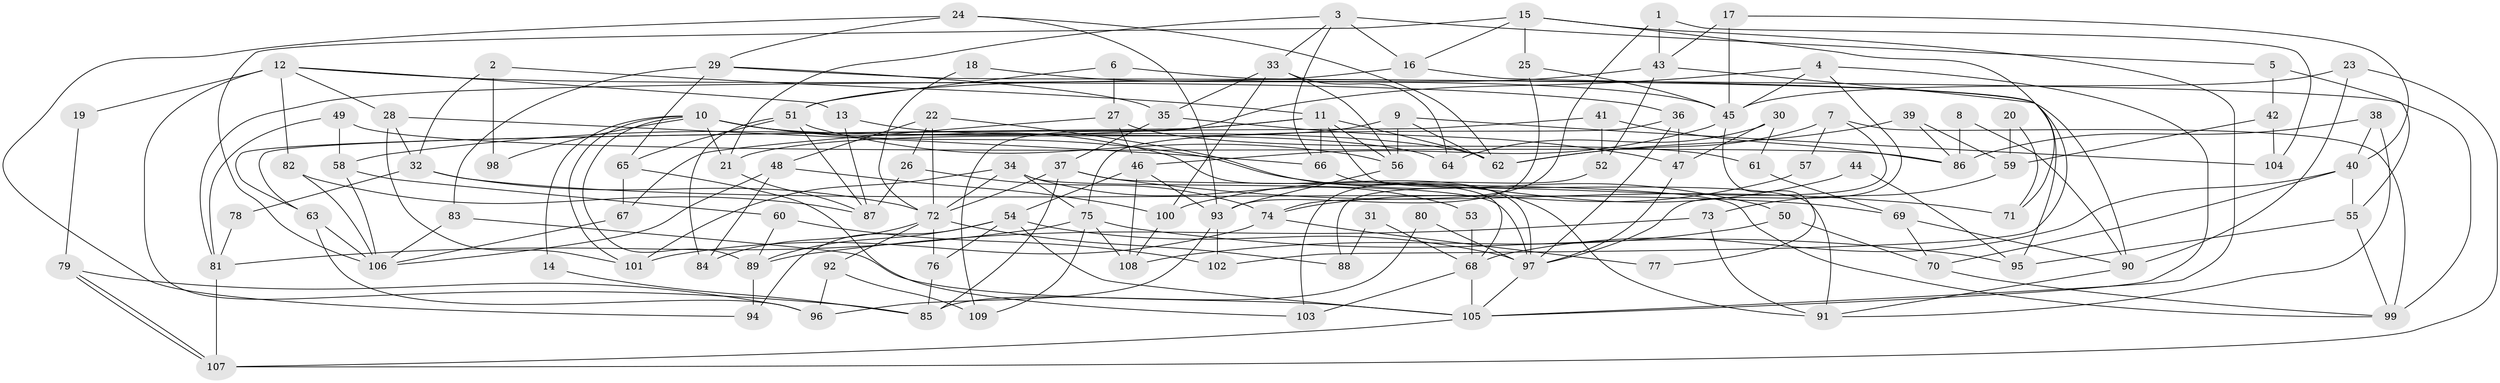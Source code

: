 // Generated by graph-tools (version 1.1) at 2025/50/03/09/25 03:50:03]
// undirected, 109 vertices, 218 edges
graph export_dot {
graph [start="1"]
  node [color=gray90,style=filled];
  1;
  2;
  3;
  4;
  5;
  6;
  7;
  8;
  9;
  10;
  11;
  12;
  13;
  14;
  15;
  16;
  17;
  18;
  19;
  20;
  21;
  22;
  23;
  24;
  25;
  26;
  27;
  28;
  29;
  30;
  31;
  32;
  33;
  34;
  35;
  36;
  37;
  38;
  39;
  40;
  41;
  42;
  43;
  44;
  45;
  46;
  47;
  48;
  49;
  50;
  51;
  52;
  53;
  54;
  55;
  56;
  57;
  58;
  59;
  60;
  61;
  62;
  63;
  64;
  65;
  66;
  67;
  68;
  69;
  70;
  71;
  72;
  73;
  74;
  75;
  76;
  77;
  78;
  79;
  80;
  81;
  82;
  83;
  84;
  85;
  86;
  87;
  88;
  89;
  90;
  91;
  92;
  93;
  94;
  95;
  96;
  97;
  98;
  99;
  100;
  101;
  102;
  103;
  104;
  105;
  106;
  107;
  108;
  109;
  1 -- 74;
  1 -- 43;
  1 -- 104;
  2 -- 32;
  2 -- 11;
  2 -- 98;
  3 -- 16;
  3 -- 33;
  3 -- 5;
  3 -- 21;
  3 -- 66;
  4 -- 97;
  4 -- 105;
  4 -- 45;
  4 -- 109;
  5 -- 55;
  5 -- 42;
  6 -- 51;
  6 -- 99;
  6 -- 27;
  7 -- 62;
  7 -- 99;
  7 -- 57;
  7 -- 88;
  8 -- 86;
  8 -- 90;
  9 -- 56;
  9 -- 62;
  9 -- 21;
  9 -- 104;
  10 -- 89;
  10 -- 21;
  10 -- 14;
  10 -- 50;
  10 -- 62;
  10 -- 97;
  10 -- 98;
  10 -- 101;
  11 -- 66;
  11 -- 91;
  11 -- 56;
  11 -- 58;
  11 -- 62;
  11 -- 63;
  12 -- 36;
  12 -- 82;
  12 -- 13;
  12 -- 19;
  12 -- 28;
  12 -- 85;
  13 -- 64;
  13 -- 87;
  14 -- 85;
  15 -- 106;
  15 -- 105;
  15 -- 16;
  15 -- 25;
  15 -- 71;
  16 -- 95;
  16 -- 81;
  17 -- 45;
  17 -- 43;
  17 -- 40;
  18 -- 45;
  18 -- 72;
  19 -- 79;
  20 -- 59;
  20 -- 71;
  21 -- 87;
  22 -- 91;
  22 -- 72;
  22 -- 26;
  22 -- 48;
  23 -- 107;
  23 -- 45;
  23 -- 90;
  24 -- 62;
  24 -- 93;
  24 -- 29;
  24 -- 94;
  25 -- 45;
  25 -- 93;
  26 -- 87;
  26 -- 74;
  27 -- 67;
  27 -- 46;
  27 -- 61;
  28 -- 66;
  28 -- 32;
  28 -- 101;
  29 -- 65;
  29 -- 35;
  29 -- 83;
  29 -- 90;
  30 -- 47;
  30 -- 61;
  30 -- 64;
  31 -- 88;
  31 -- 68;
  32 -- 72;
  32 -- 69;
  32 -- 78;
  33 -- 56;
  33 -- 35;
  33 -- 64;
  33 -- 100;
  34 -- 101;
  34 -- 97;
  34 -- 53;
  34 -- 72;
  34 -- 75;
  35 -- 47;
  35 -- 37;
  36 -- 97;
  36 -- 75;
  36 -- 47;
  37 -- 72;
  37 -- 71;
  37 -- 85;
  37 -- 99;
  38 -- 91;
  38 -- 40;
  38 -- 86;
  39 -- 62;
  39 -- 86;
  39 -- 59;
  40 -- 70;
  40 -- 55;
  40 -- 68;
  41 -- 86;
  41 -- 63;
  41 -- 52;
  42 -- 104;
  42 -- 59;
  43 -- 51;
  43 -- 102;
  43 -- 52;
  44 -- 95;
  44 -- 100;
  45 -- 46;
  45 -- 77;
  46 -- 54;
  46 -- 93;
  46 -- 108;
  47 -- 97;
  48 -- 100;
  48 -- 84;
  48 -- 106;
  49 -- 81;
  49 -- 58;
  49 -- 86;
  50 -- 108;
  50 -- 70;
  51 -- 87;
  51 -- 56;
  51 -- 65;
  51 -- 84;
  52 -- 103;
  53 -- 68;
  54 -- 105;
  54 -- 76;
  54 -- 89;
  54 -- 94;
  54 -- 97;
  55 -- 99;
  55 -- 95;
  56 -- 93;
  57 -- 74;
  58 -- 106;
  58 -- 60;
  59 -- 73;
  60 -- 89;
  60 -- 102;
  61 -- 69;
  63 -- 106;
  63 -- 96;
  65 -- 103;
  65 -- 67;
  66 -- 68;
  67 -- 106;
  68 -- 105;
  68 -- 103;
  69 -- 90;
  69 -- 70;
  70 -- 99;
  72 -- 84;
  72 -- 76;
  72 -- 88;
  72 -- 92;
  73 -- 89;
  73 -- 91;
  74 -- 101;
  74 -- 77;
  75 -- 109;
  75 -- 81;
  75 -- 95;
  75 -- 108;
  76 -- 85;
  78 -- 81;
  79 -- 107;
  79 -- 107;
  79 -- 96;
  80 -- 85;
  80 -- 97;
  81 -- 107;
  82 -- 106;
  82 -- 87;
  83 -- 105;
  83 -- 106;
  89 -- 94;
  90 -- 91;
  92 -- 96;
  92 -- 109;
  93 -- 96;
  93 -- 102;
  97 -- 105;
  100 -- 108;
  105 -- 107;
}
